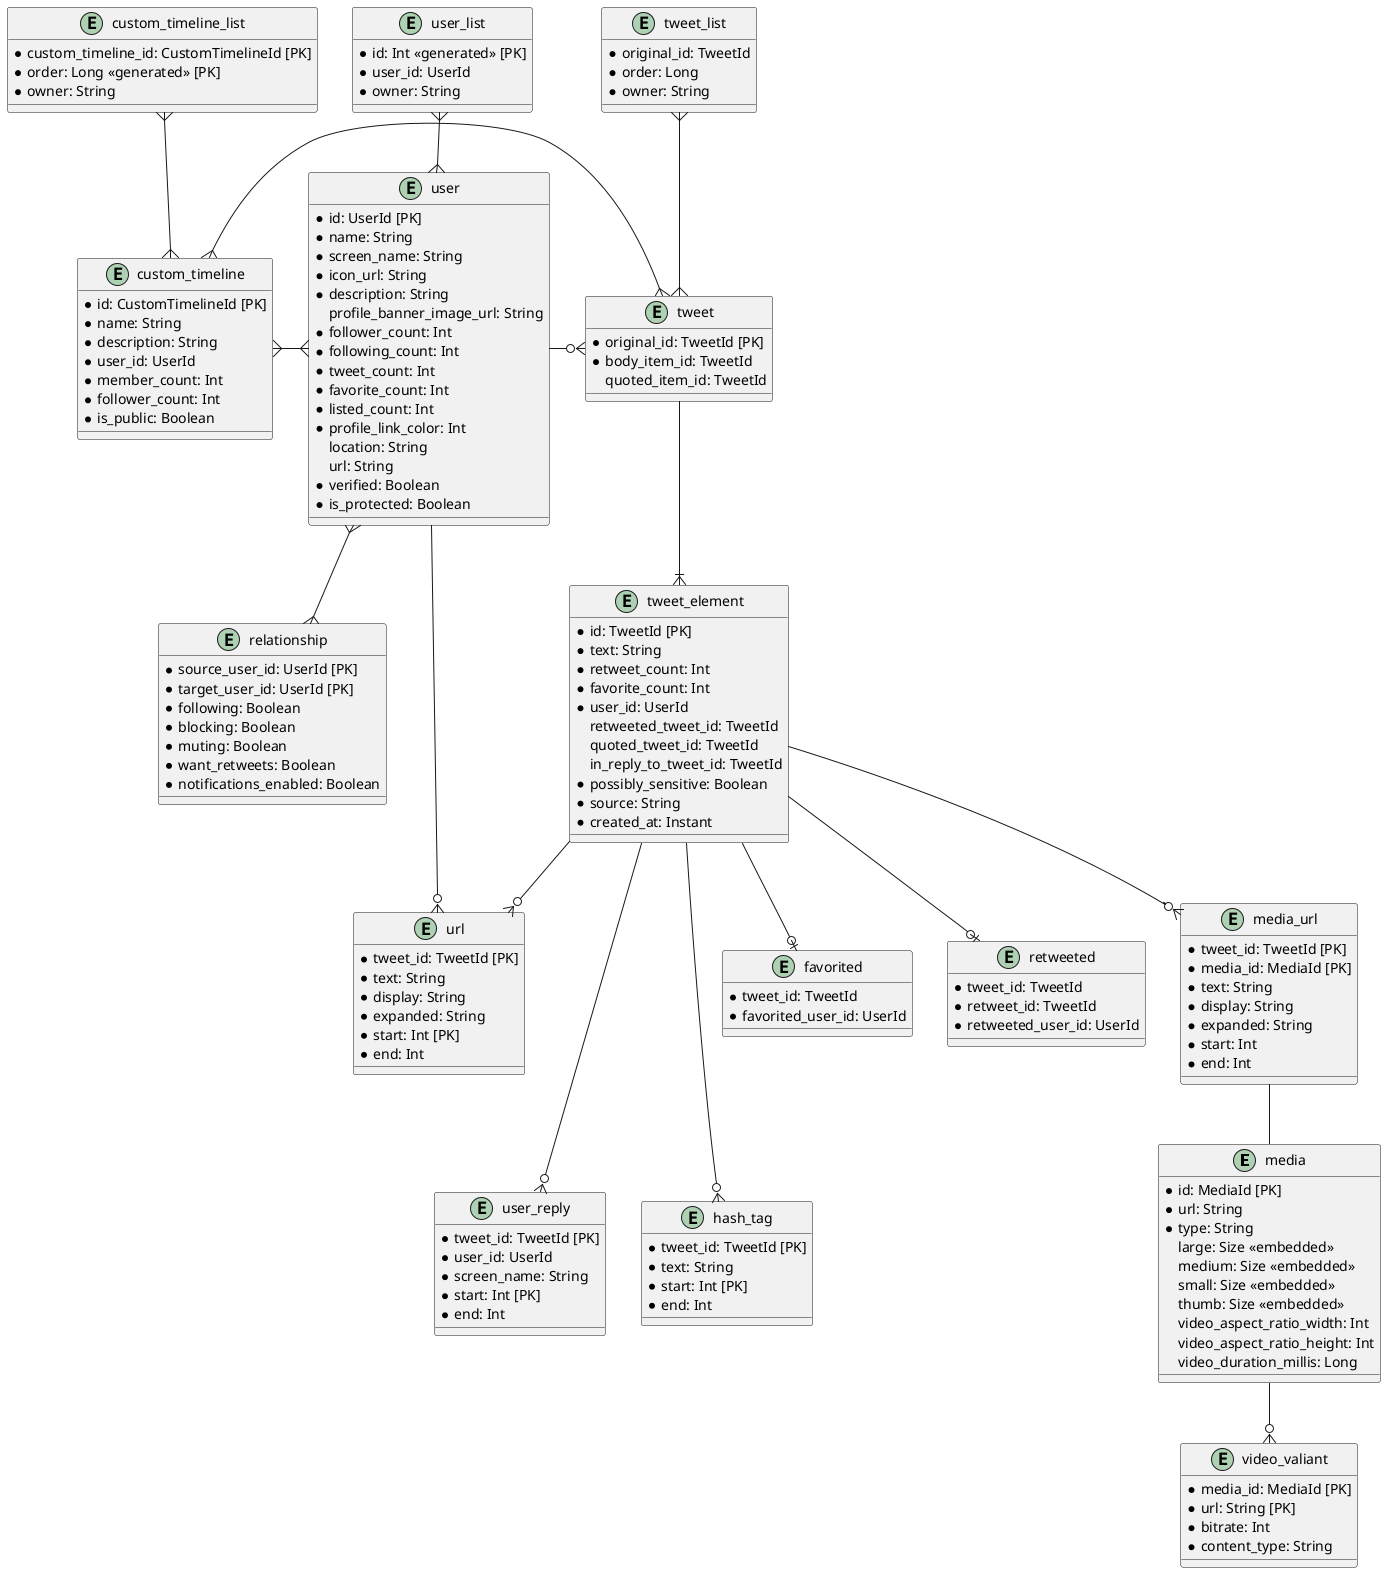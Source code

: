 @startuml

entity media {
  * id: MediaId [PK]
  * url: String
  * type: String
  large: Size <<embedded>>
  medium: Size <<embedded>>
  small: Size <<embedded>>
  thumb: Size <<embedded>>
  video_aspect_ratio_width: Int
  video_aspect_ratio_height: Int
  video_duration_millis: Long
}

entity video_valiant {
  * media_id: MediaId [PK]
  * url: String [PK]
  * bitrate: Int
  * content_type: String
}

entity media_url {
  * tweet_id: TweetId [PK]
  * media_id: MediaId [PK]
  * text: String
  * display: String
  * expanded: String
  * start: Int
  * end: Int
}

entity custom_timeline {
  * id: CustomTimelineId [PK]
  * name: String
  * description: String
  * user_id: UserId
  * member_count: Int
  * follower_count: Int
  * is_public: Boolean
}

entity custom_timeline_list {
  * custom_timeline_id: CustomTimelineId [PK]
  * order: Long <<generated>> [PK]
  * owner: String
}

entity relationship {
  * source_user_id: UserId [PK]
  * target_user_id: UserId [PK]
  * following: Boolean
  * blocking: Boolean
  * muting: Boolean
  * want_retweets: Boolean
  * notifications_enabled: Boolean
}

entity tweet_element {
  * id: TweetId [PK]
  * text: String
  * retweet_count: Int
  * favorite_count: Int
  * user_id: UserId
  retweeted_tweet_id: TweetId
  quoted_tweet_id: TweetId
  in_reply_to_tweet_id: TweetId
  * possibly_sensitive: Boolean
  * source: String
  * created_at: Instant
}

entity user_reply {
  * tweet_id: TweetId [PK]
  * user_id: UserId
  * screen_name: String
  * start: Int [PK]
  * end: Int
}

entity hash_tag {
  * tweet_id: TweetId [PK]
  * text: String
  * start: Int [PK]
  * end: Int
}

entity tweet {
  * original_id: TweetId [PK]
  * body_item_id: TweetId
  quoted_item_id: TweetId
}

entity tweet_list {
  * original_id: TweetId
  * order: Long
  * owner: String
}

entity url {
  * tweet_id: TweetId [PK]
  * text: String
  * display: String
  * expanded: String
  * start: Int [PK]
  * end: Int
}

entity user {
  * id: UserId [PK]
  * name: String
  * screen_name: String
  * icon_url: String
  * description: String
  profile_banner_image_url: String
  * follower_count: Int
  * following_count: Int
  * tweet_count: Int
  * favorite_count: Int
  * listed_count: Int
  * profile_link_color: Int
  location: String
  url: String
  * verified: Boolean
  * is_protected: Boolean
}

entity user_list {
  * id: Int <<generated>> [PK]
  * user_id: UserId
  * owner: String
}

entity favorited {
  * tweet_id: TweetId
  * favorited_user_id: UserId
}

entity retweeted {
  * tweet_id: TweetId
  * retweet_id: TweetId
  * retweeted_user_id: UserId
}

tweet_list }--{ tweet
tweet --|{ tweet_element
tweet_element --o{ media_url
tweet_element --o{ url
tweet_element ---o{ user_reply
tweet_element ---o{ hash_tag
tweet_element --o| favorited
tweet_element --o| retweeted

media_url -- media
media --o{ video_valiant

user_list }--{ user
user }--{ relationship
user --o{ url
user -o{ tweet

custom_timeline_list }--{ custom_timeline
custom_timeline }-{ user
custom_timeline }-{ tweet

@enduml
